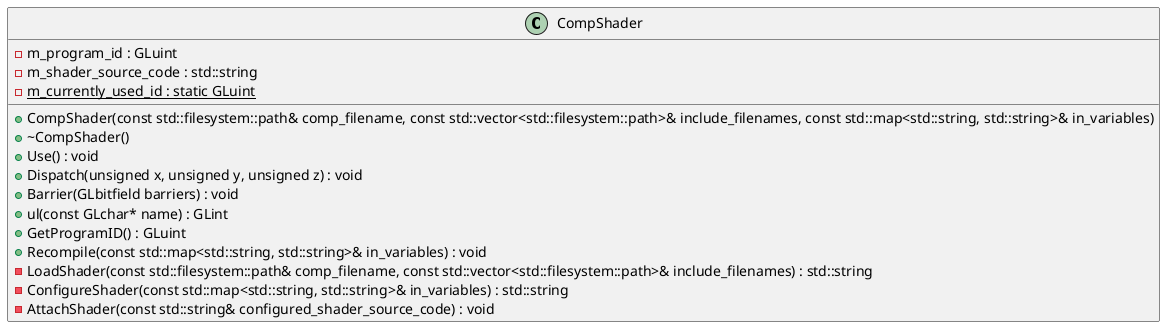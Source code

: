 @startuml



class CompShader {
	+CompShader(const std::filesystem::path& comp_filename, const std::vector<std::filesystem::path>& include_filenames, const std::map<std::string, std::string>& in_variables)
    +~CompShader()
    +Use() : void
    +Dispatch(unsigned x, unsigned y, unsigned z) : void
    +Barrier(GLbitfield barriers) : void
    +ul(const GLchar* name) : GLint
    +GetProgramID() : GLuint
    +Recompile(const std::map<std::string, std::string>& in_variables) : void
	-m_program_id : GLuint
    -m_shader_source_code : std::string
    -{static} m_currently_used_id : static GLuint
	-LoadShader(const std::filesystem::path& comp_filename, const std::vector<std::filesystem::path>& include_filenames) : std::string
    -ConfigureShader(const std::map<std::string, std::string>& in_variables) : std::string
    -AttachShader(const std::string& configured_shader_source_code) : void
}



@enduml

